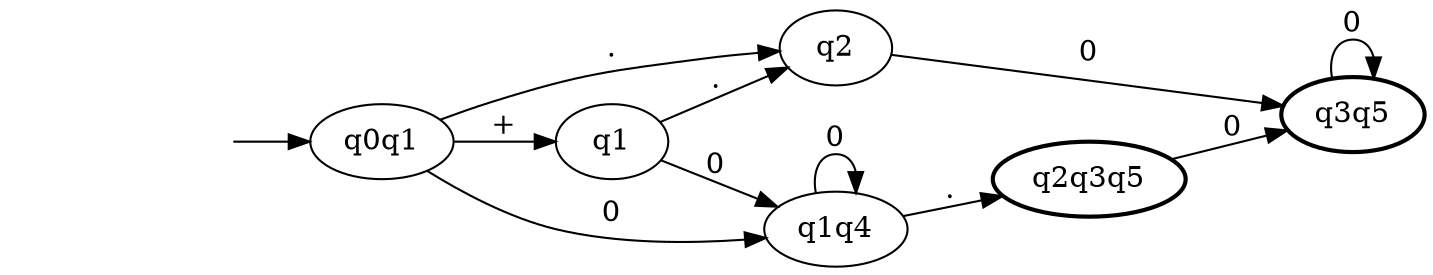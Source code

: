 digraph determinista  { rankdir=LR;
	_invisible [style="invis"];
	q0q1;
	q2;
	q3q5 [penwidth="2"];
	q1q4;
	q2q3q5 [penwidth="2"];
	q1;
	_invisible -> q0q1 ;
	q0q1 -> q1 [label="+"];
	q0q1 -> q1q4 [label="0"];
	q0q1 -> q2 [label="."];
	q2 -> q3q5 [label="0"];
	q3q5 -> q3q5 [label="0"];
	q1q4 -> q1q4 [label="0"];
	q1q4 -> q2q3q5 [label="."];
	q2q3q5 -> q3q5 [label="0"];
	q1 -> q1q4 [label="0"];
	q1 -> q2 [label="."];
}